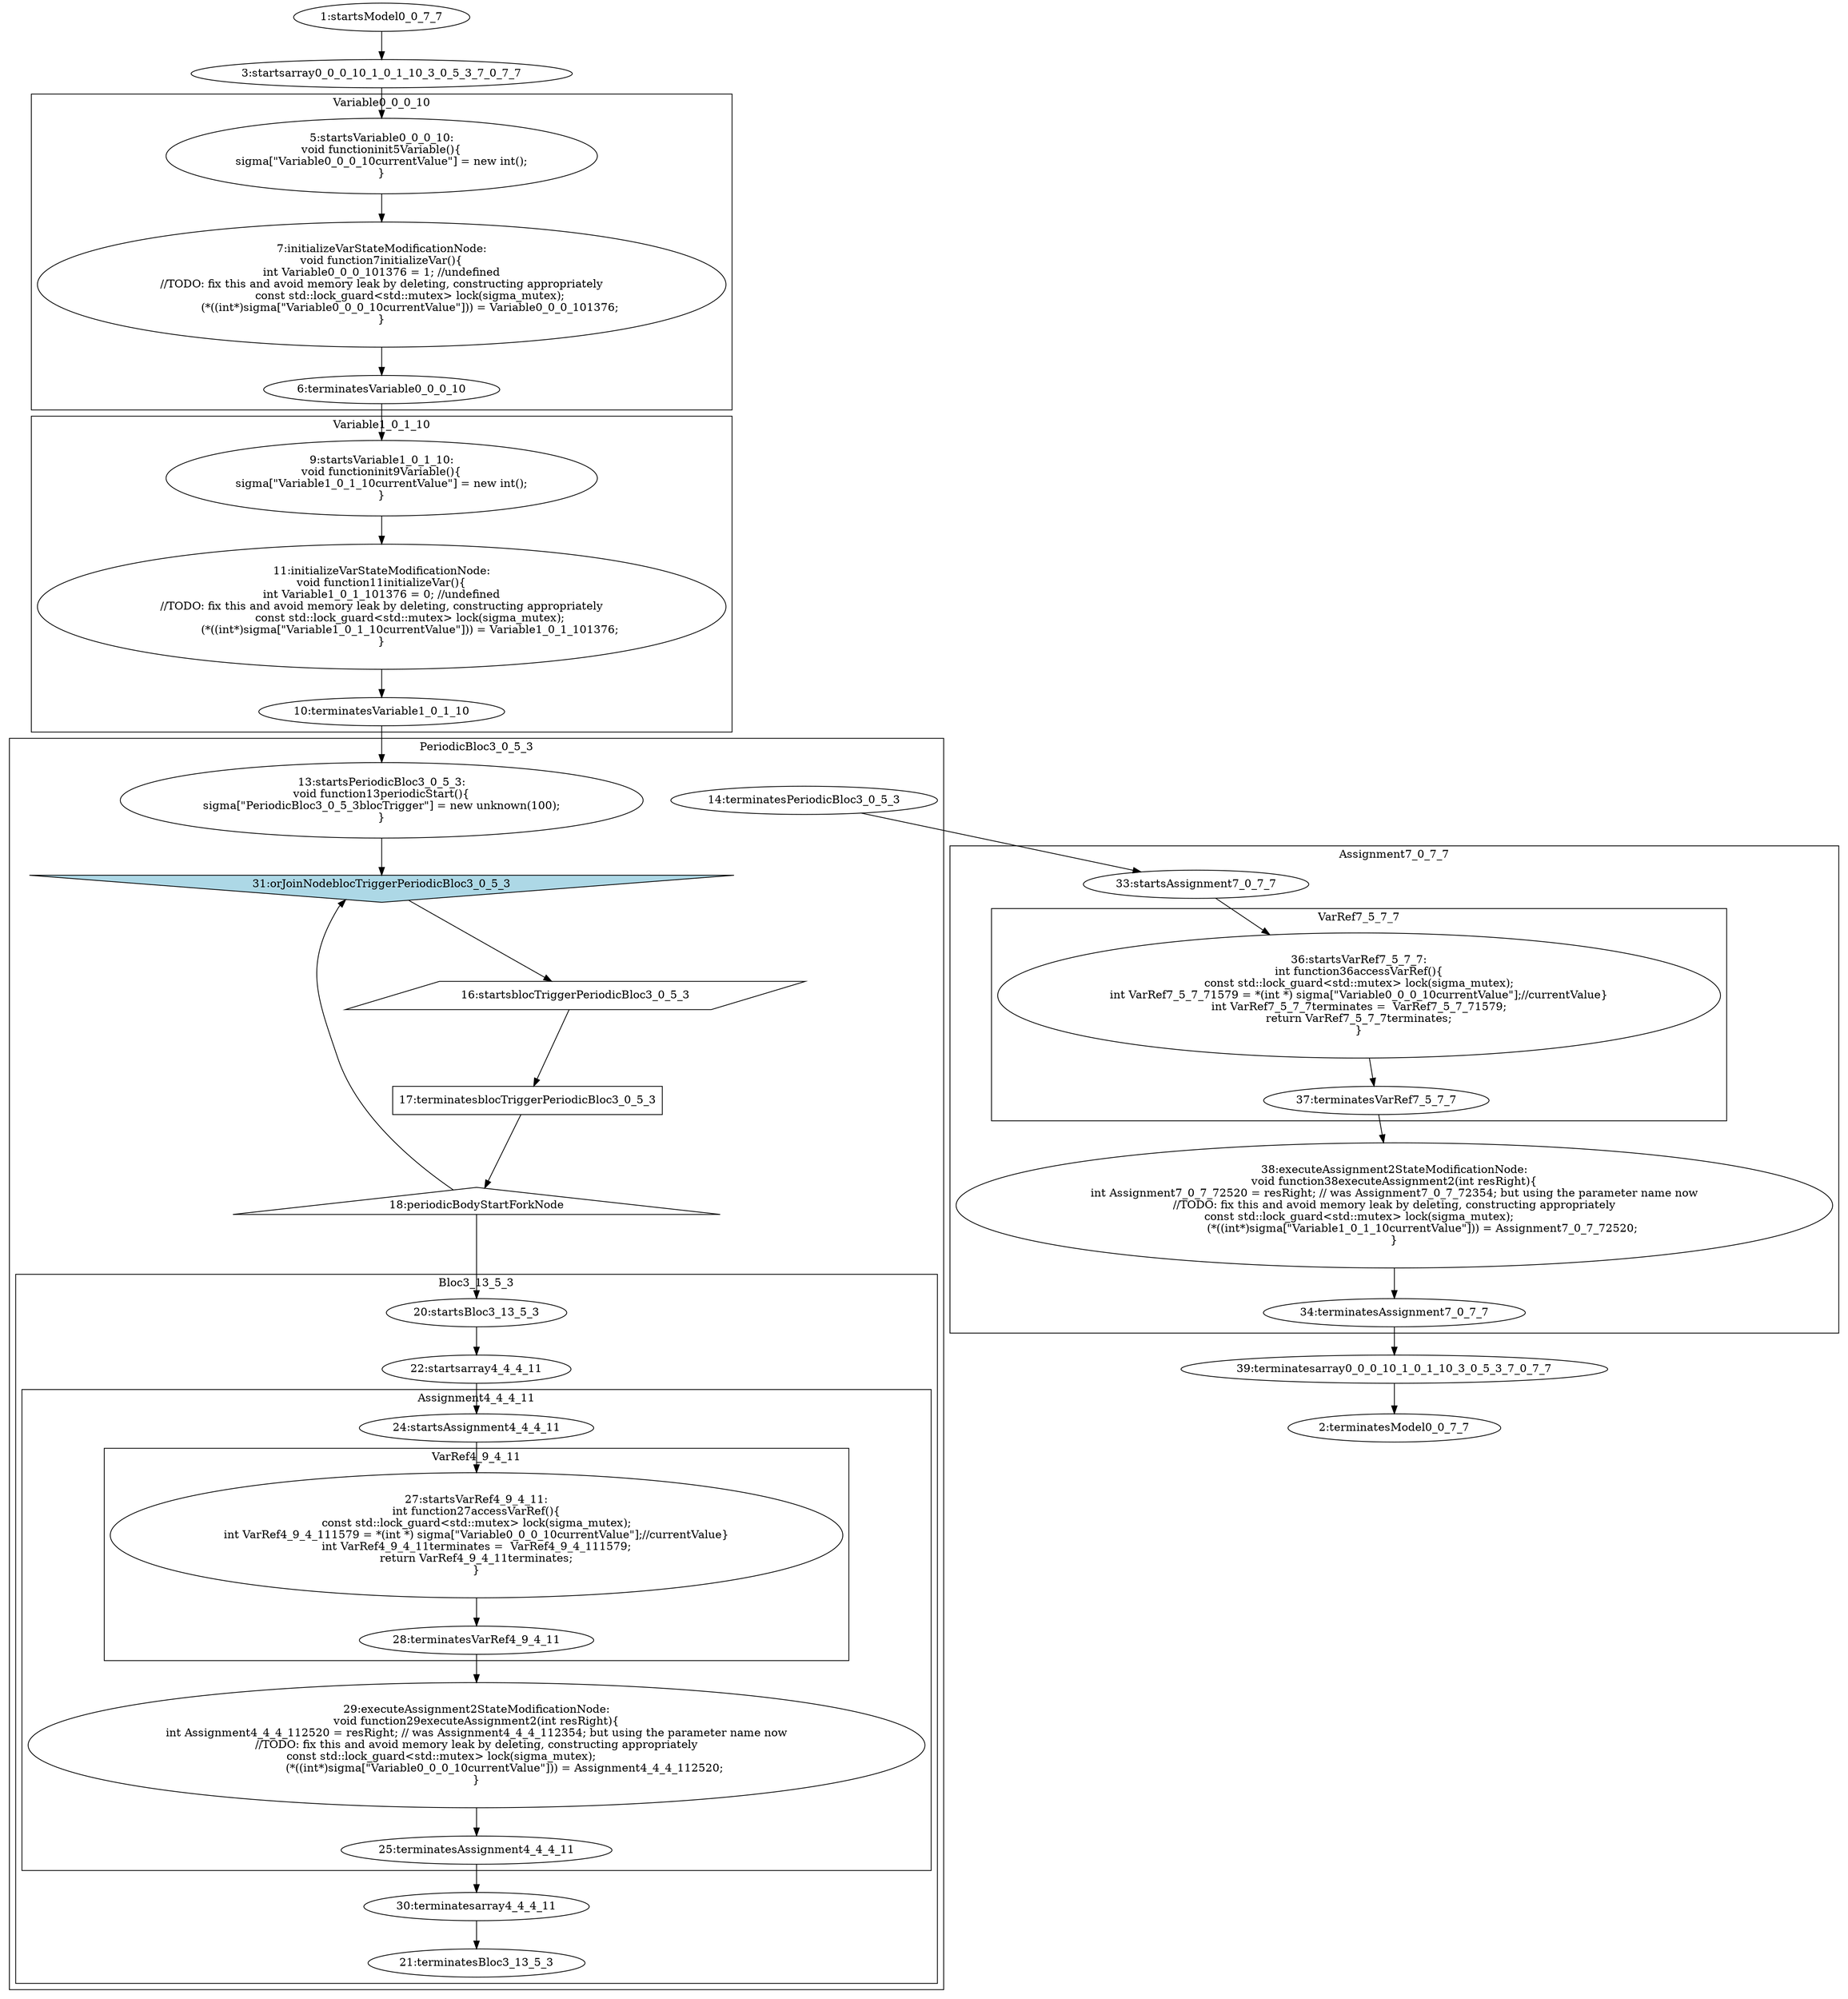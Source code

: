 digraph G {
subgraph cluster_4 {
label = "Variable0_0_0_10";
  "5" [label="5:startsVariable0_0_0_10:
void functioninit5Variable(){
sigma[\"Variable0_0_0_10currentValue\"] = new int();
}" shape="ellipse" ];
  "6" [label="6:terminatesVariable0_0_0_10" shape="ellipse" ];
  "7" [label="7:initializeVarStateModificationNode:
void function7initializeVar(){
int Variable0_0_0_101376 = 1; //undefined
//TODO: fix this and avoid memory leak by deleting, constructing appropriately
                const std::lock_guard<std::mutex> lock(sigma_mutex);
                (*((int*)sigma[\"Variable0_0_0_10currentValue\"])) = Variable0_0_0_101376;
}" shape="ellipse" ];
}
subgraph cluster_8 {
label = "Variable1_0_1_10";
  "9" [label="9:startsVariable1_0_1_10:
void functioninit9Variable(){
sigma[\"Variable1_0_1_10currentValue\"] = new int();
}" shape="ellipse" ];
  "10" [label="10:terminatesVariable1_0_1_10" shape="ellipse" ];
  "11" [label="11:initializeVarStateModificationNode:
void function11initializeVar(){
int Variable1_0_1_101376 = 0; //undefined
//TODO: fix this and avoid memory leak by deleting, constructing appropriately
                const std::lock_guard<std::mutex> lock(sigma_mutex);
                (*((int*)sigma[\"Variable1_0_1_10currentValue\"])) = Variable1_0_1_101376;
}" shape="ellipse" ];
}
subgraph cluster_12 {
label = "PeriodicBloc3_0_5_3";
  "13" [label="13:startsPeriodicBloc3_0_5_3:
void function13periodicStart(){
sigma[\"PeriodicBloc3_0_5_3blocTrigger\"] = new unknown(100);
}" shape="ellipse" ];
  "14" [label="14:terminatesPeriodicBloc3_0_5_3" shape="ellipse" ];
  "16" [label="16:startsblocTriggerPeriodicBloc3_0_5_3" shape="parallelogram" ];
  "17" [label="17:terminatesblocTriggerPeriodicBloc3_0_5_3" shape="box" ];
  "18" [label="18:periodicBodyStartForkNode" shape="triangle" ];
  "31" [label="31:orJoinNodeblocTriggerPeriodicBloc3_0_5_3" shape="invtriangle" style="filled" fillcolor="lightblue"];
subgraph cluster_15 {
label = "blocTriggerPeriodicBloc3_0_5_3";
}
subgraph cluster_19 {
label = "Bloc3_13_5_3";
  "20" [label="20:startsBloc3_13_5_3" shape="ellipse" ];
  "21" [label="21:terminatesBloc3_13_5_3" shape="ellipse" ];
  "22" [label="22:startsarray4_4_4_11" shape="ellipse" ];
  "30" [label="30:terminatesarray4_4_4_11" shape="ellipse" ];
subgraph cluster_23 {
label = "Assignment4_4_4_11";
  "24" [label="24:startsAssignment4_4_4_11" shape="ellipse" ];
  "25" [label="25:terminatesAssignment4_4_4_11" shape="ellipse" ];
  "29" [label="29:executeAssignment2StateModificationNode:
void function29executeAssignment2(int resRight){
int Assignment4_4_4_112520 = resRight; // was Assignment4_4_4_112354; but using the parameter name now
//TODO: fix this and avoid memory leak by deleting, constructing appropriately
                const std::lock_guard<std::mutex> lock(sigma_mutex);                                    
                (*((int*)sigma[\"Variable0_0_0_10currentValue\"])) = Assignment4_4_4_112520;
}" shape="ellipse" ];
subgraph cluster_26 {
label = "VarRef4_9_4_11";
  "27" [label="27:startsVarRef4_9_4_11:
int function27accessVarRef(){
const std::lock_guard<std::mutex> lock(sigma_mutex);
int VarRef4_9_4_111579 = *(int *) sigma[\"Variable0_0_0_10currentValue\"];//currentValue}
int VarRef4_9_4_11terminates =  VarRef4_9_4_111579;
return VarRef4_9_4_11terminates;
}" shape="ellipse" ];
  "28" [label="28:terminatesVarRef4_9_4_11" shape="ellipse" ];
}
}
}
}
subgraph cluster_32 {
label = "Assignment7_0_7_7";
  "33" [label="33:startsAssignment7_0_7_7" shape="ellipse" ];
  "34" [label="34:terminatesAssignment7_0_7_7" shape="ellipse" ];
  "38" [label="38:executeAssignment2StateModificationNode:
void function38executeAssignment2(int resRight){
int Assignment7_0_7_72520 = resRight; // was Assignment7_0_7_72354; but using the parameter name now
//TODO: fix this and avoid memory leak by deleting, constructing appropriately
                const std::lock_guard<std::mutex> lock(sigma_mutex);                                    
                (*((int*)sigma[\"Variable1_0_1_10currentValue\"])) = Assignment7_0_7_72520;
}" shape="ellipse" ];
subgraph cluster_35 {
label = "VarRef7_5_7_7";
  "36" [label="36:startsVarRef7_5_7_7:
int function36accessVarRef(){
const std::lock_guard<std::mutex> lock(sigma_mutex);
int VarRef7_5_7_71579 = *(int *) sigma[\"Variable0_0_0_10currentValue\"];//currentValue}
int VarRef7_5_7_7terminates =  VarRef7_5_7_71579;
return VarRef7_5_7_7terminates;
}" shape="ellipse" ];
  "37" [label="37:terminatesVarRef7_5_7_7" shape="ellipse" ];
}
}
  "1" [label="1:startsModel0_0_7_7" shape="ellipse" ];
  "2" [label="2:terminatesModel0_0_7_7" shape="ellipse" ];
  "3" [label="3:startsarray0_0_0_10_1_0_1_10_3_0_5_3_7_0_7_7" shape="ellipse" ];
  "39" [label="39:terminatesarray0_0_0_10_1_0_1_10_3_0_5_3_7_0_7_7" shape="ellipse" ];
  "5" -> "7" [label=""];
  "7" -> "6" [label=""];
  "9" -> "11" [label=""];
  "11" -> "10" [label=""];
  "27" -> "28" [label=""];
  "24" -> "27" [label=""];
  "28" -> "29" [label=""];
  "29" -> "25" [label=""];
  "20" -> "22" [label=""];
  "22" -> "24" [label=""];
  "25" -> "30" [label=""];
  "30" -> "21" [label=""];
  "13" -> "31" [label=""];
  "16" -> "17" [label=""];
  "17" -> "18" [label=""];
  "18" -> "20" [label=""];
  "31" -> "16" [label=""];
  "18" -> "31" [label=""];
  "36" -> "37" [label=""];
  "33" -> "36" [label=""];
  "37" -> "38" [label=""];
  "38" -> "34" [label=""];
  "1" -> "3" [label=""];
  "3" -> "5" [label=""];
  "6" -> "9" [label=""];
  "10" -> "13" [label=""];
  "14" -> "33" [label=""];
  "34" -> "39" [label=""];
  "39" -> "2" [label=""];
}